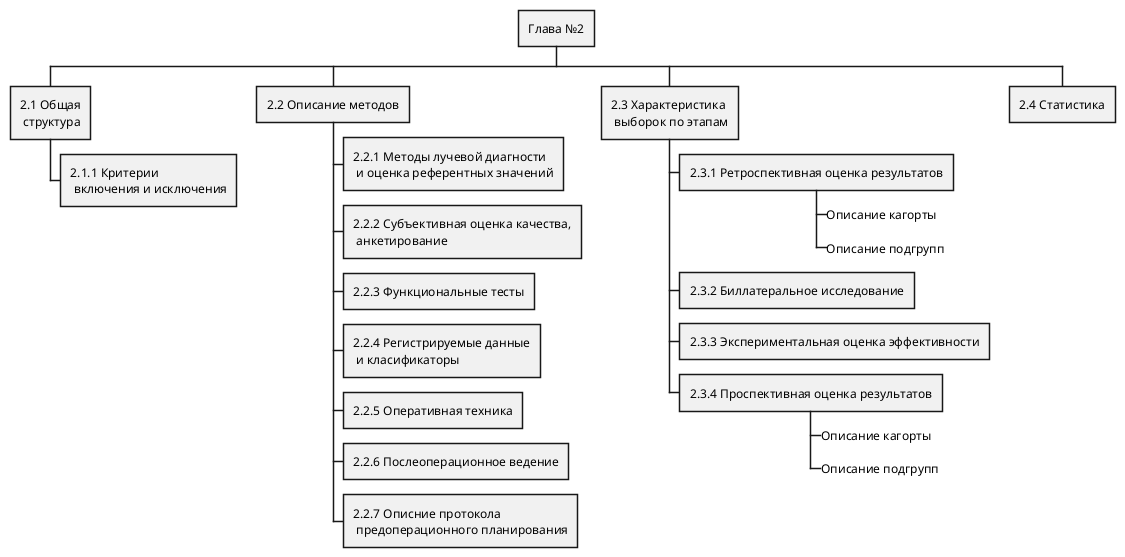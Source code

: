 @startwbs
+ Глава №2
++ 2.1 Общая\n структура
+++ 2.1.1 Критерии\n включения и исключения
++ 2.2 Описание методов
+++ 2.2.1 Методы лучевой диагности\n и оценка референтных значений
+++ 2.2.2 Субъективная оценка качества,\n анкетирование
+++ 2.2.3 Функциональные тесты
+++ 2.2.4 Регистрируемые данные\n и класификаторы
+++ 2.2.5 Оперативная техника
+++ 2.2.6 Послеоперационное ведение
+++ 2.2.7 Описние протокола\n предоперационного планирования
++ 2.3 Характеристика\n выборок по этапам
+++ 2.3.1 Ретроспективная оценка результатов
++++_ Описание кагорты
++++_ Описание подгрупп
+++ 2.3.2 Биллатеральное исследование
+++ 2.3.3 Экспериментальная оценка эффективности
+++ 2.3.4 Проспективная оценка результатов
++++_ Описание кагорты
++++_ Описание подгрупп
++ 2.4 Статистика
 
@endwbs